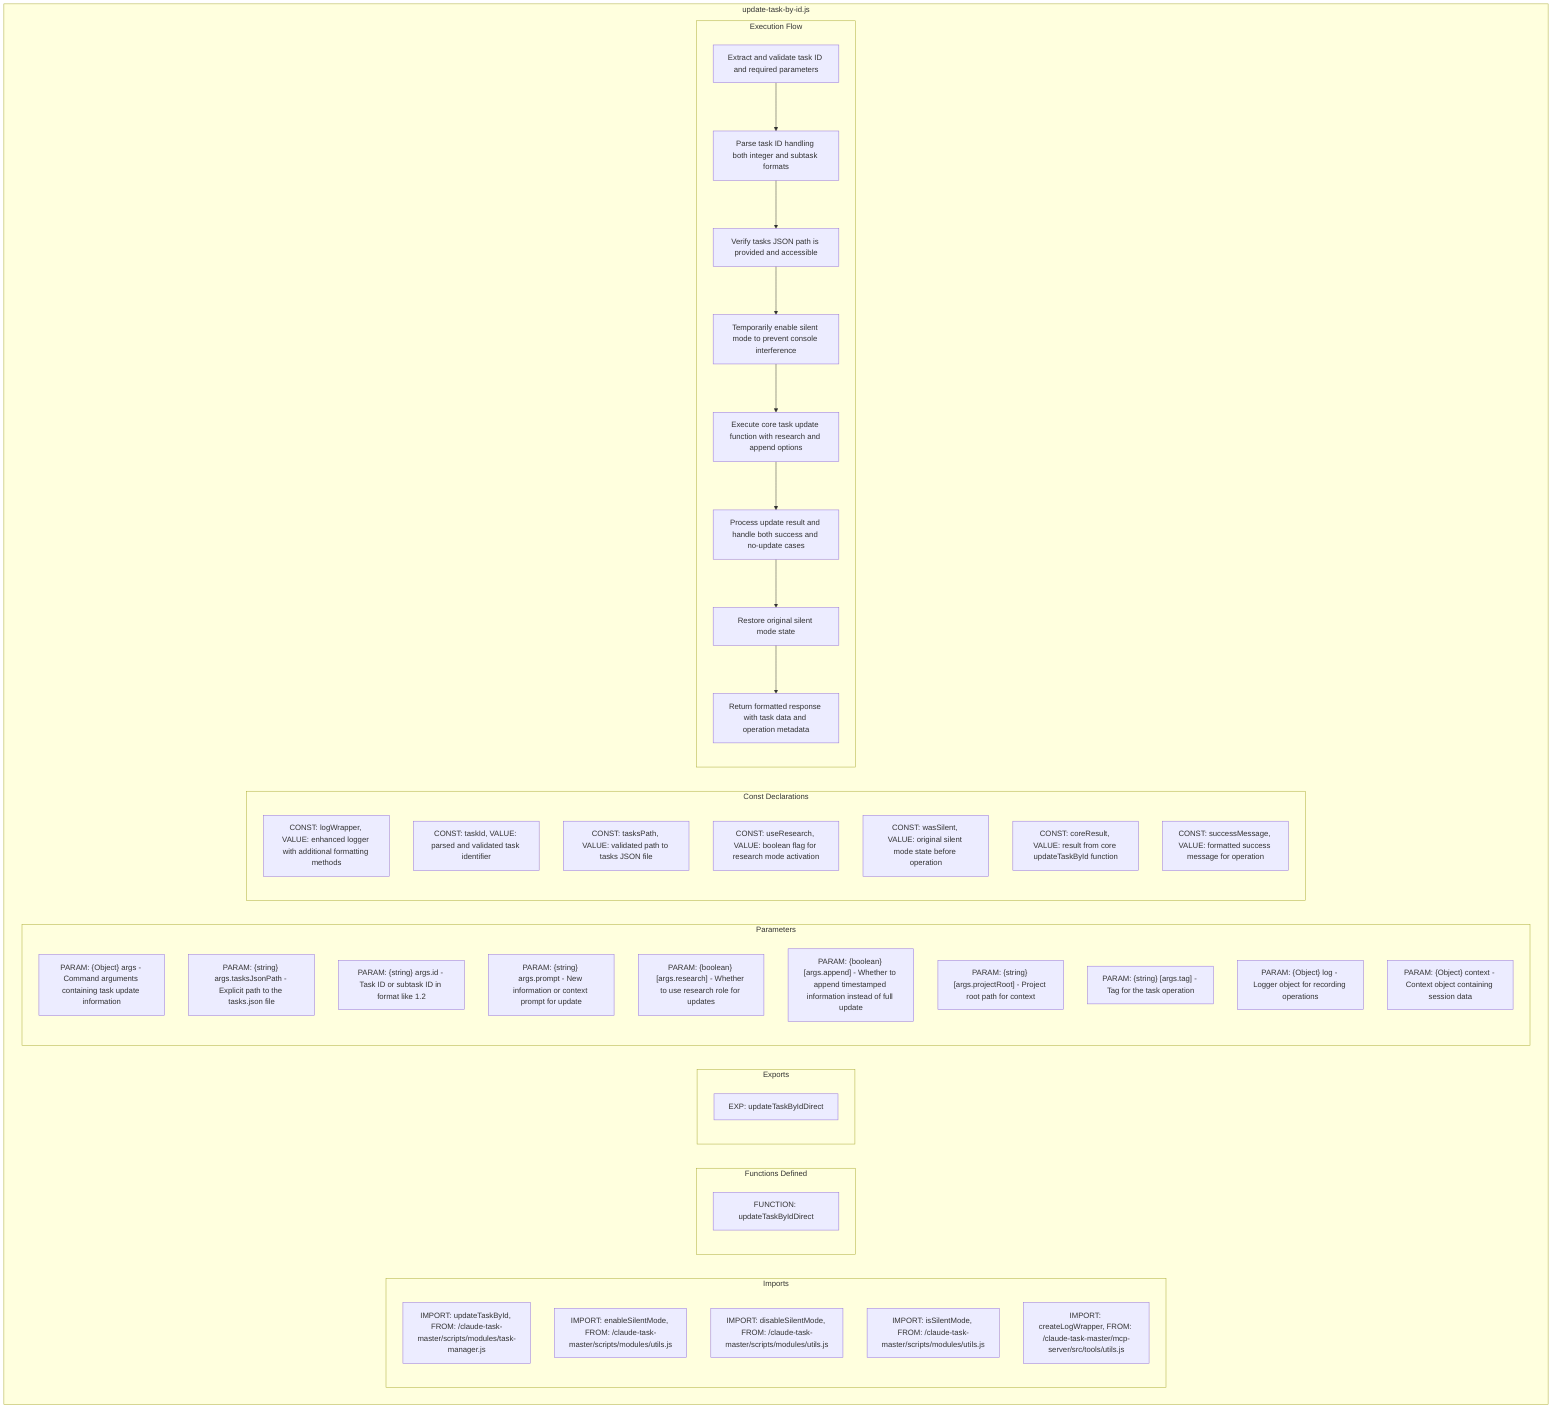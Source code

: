 flowchart TB
    subgraph Imports["Imports"]
        I1["IMPORT: updateTaskById, FROM: /claude-task-master/scripts/modules/task-manager.js"]
        I2["IMPORT: enableSilentMode, FROM: /claude-task-master/scripts/modules/utils.js"]
        I3["IMPORT: disableSilentMode, FROM: /claude-task-master/scripts/modules/utils.js"]
        I4["IMPORT: isSilentMode, FROM: /claude-task-master/scripts/modules/utils.js"]
        I5["IMPORT: createLogWrapper, FROM: /claude-task-master/mcp-server/src/tools/utils.js"]
    end
    
    subgraph FunctionsDefined["Functions Defined"]
        FU1["FUNCTION: updateTaskByIdDirect"]
    end
    
    subgraph Exports["Exports"]
        E1["EXP: updateTaskByIdDirect"]
    end
    
    subgraph Parameters["Parameters"]
        P1["PARAM: {Object} args - Command arguments containing task update information"]
        P2["PARAM: {string} args.tasksJsonPath - Explicit path to the tasks.json file"]
        P3["PARAM: {string} args.id - Task ID or subtask ID in format like 1.2"]
        P4["PARAM: {string} args.prompt - New information or context prompt for update"]
        P5["PARAM: {boolean} [args.research] - Whether to use research role for updates"]
        P6["PARAM: {boolean} [args.append] - Whether to append timestamped information instead of full update"]
        P7["PARAM: {string} [args.projectRoot] - Project root path for context"]
        P8["PARAM: {string} [args.tag] - Tag for the task operation"]
        P9["PARAM: {Object} log - Logger object for recording operations"]
        P10["PARAM: {Object} context - Context object containing session data"]
    end
    
    subgraph Constants["Const Declarations"]
        C1["CONST: logWrapper, VALUE: enhanced logger with additional formatting methods"]
        C2["CONST: taskId, VALUE: parsed and validated task identifier"]
        C3["CONST: tasksPath, VALUE: validated path to tasks JSON file"]
        C4["CONST: useResearch, VALUE: boolean flag for research mode activation"]
        C5["CONST: wasSilent, VALUE: original silent mode state before operation"]
        C6["CONST: coreResult, VALUE: result from core updateTaskById function"]
        C7["CONST: successMessage, VALUE: formatted success message for operation"]
    end
    
    subgraph ExecutionFlow["Execution Flow"]
        FL1["Extract and validate task ID and required parameters"]
        FL2["Parse task ID handling both integer and subtask formats"]
        FL3["Verify tasks JSON path is provided and accessible"]
        FL4["Temporarily enable silent mode to prevent console interference"]
        FL5["Execute core task update function with research and append options"]
        FL6["Process update result and handle both success and no-update cases"]
        FL7["Restore original silent mode state"]
        FL8["Return formatted response with task data and operation metadata"]
    end
    
    subgraph updateTaskByIdJs["update-task-by-id.js"]
        Imports
        FunctionsDefined
        Exports
        Parameters
        Constants
        ExecutionFlow
    end
    
    FL1 --> FL2
    FL2 --> FL3
    FL3 --> FL4
    FL4 --> FL5
    FL5 --> FL6
    FL6 --> FL7
    FL7 --> FL8